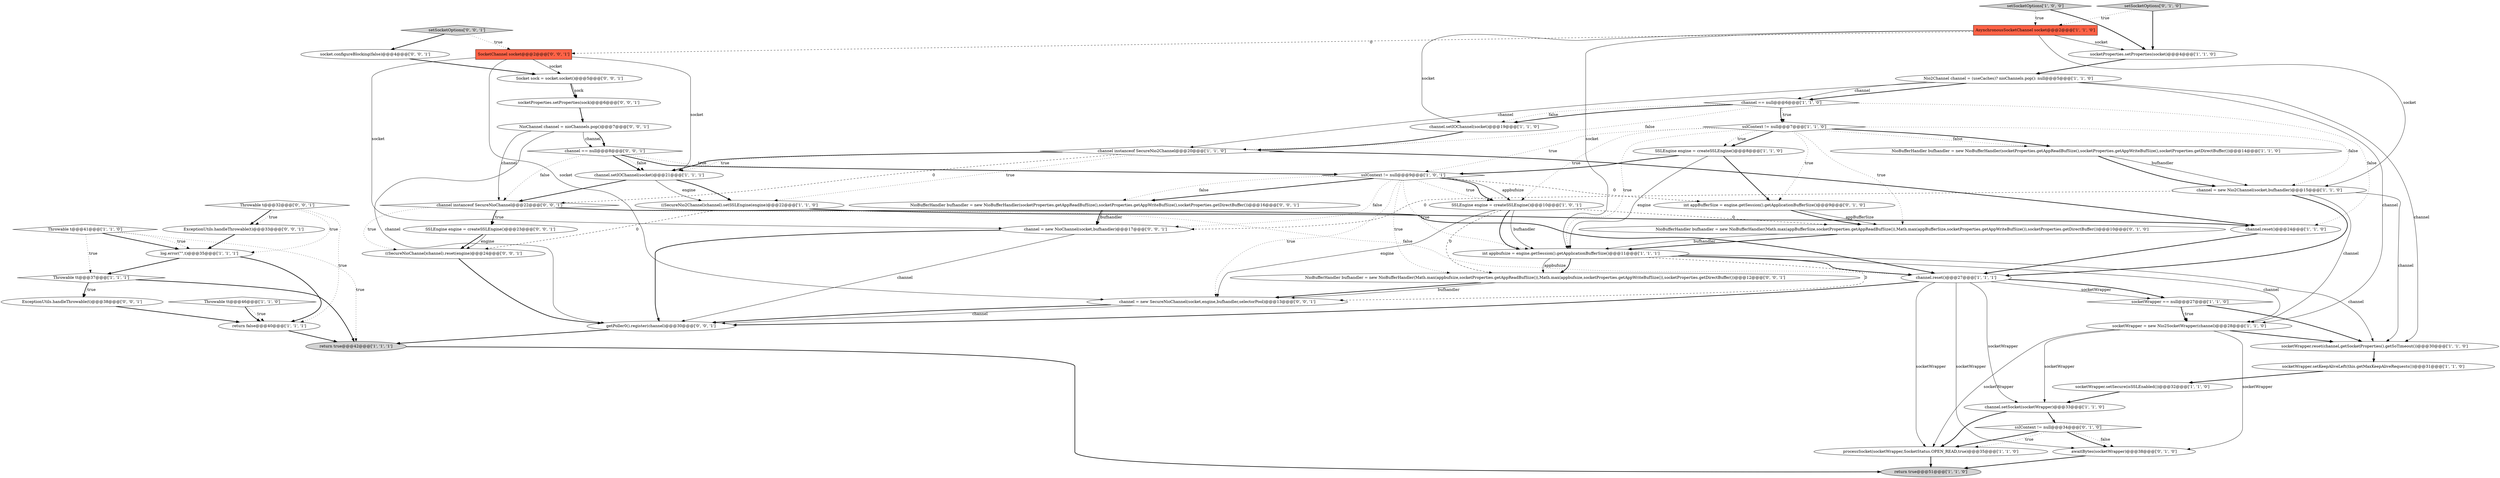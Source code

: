 digraph {
37 [style = filled, label = "Throwable t@@@32@@@['0', '0', '1']", fillcolor = white, shape = diamond image = "AAA0AAABBB3BBB"];
30 [style = filled, label = "channel.setIOChannel(socket)@@@19@@@['1', '1', '0']", fillcolor = white, shape = ellipse image = "AAA0AAABBB1BBB"];
41 [style = filled, label = "NioChannel channel = nioChannels.pop()@@@7@@@['0', '0', '1']", fillcolor = white, shape = ellipse image = "AAA0AAABBB3BBB"];
14 [style = filled, label = "socketWrapper.setSecure(isSSLEnabled())@@@32@@@['1', '1', '0']", fillcolor = white, shape = ellipse image = "AAA0AAABBB1BBB"];
27 [style = filled, label = "return true@@@51@@@['1', '1', '0']", fillcolor = lightgray, shape = ellipse image = "AAA0AAABBB1BBB"];
45 [style = filled, label = "channel = new SecureNioChannel(socket,engine,bufhandler,selectorPool)@@@13@@@['0', '0', '1']", fillcolor = white, shape = ellipse image = "AAA0AAABBB3BBB"];
43 [style = filled, label = "((SecureNioChannel)channel).reset(engine)@@@24@@@['0', '0', '1']", fillcolor = white, shape = ellipse image = "AAA0AAABBB3BBB"];
3 [style = filled, label = "NioBufferHandler bufhandler = new NioBufferHandler(socketProperties.getAppReadBufSize(),socketProperties.getAppWriteBufSize(),socketProperties.getDirectBuffer())@@@14@@@['1', '1', '0']", fillcolor = white, shape = ellipse image = "AAA0AAABBB1BBB"];
5 [style = filled, label = "Throwable tt@@@37@@@['1', '1', '1']", fillcolor = white, shape = diamond image = "AAA0AAABBB1BBB"];
10 [style = filled, label = "channel.setIOChannel(socket)@@@21@@@['1', '1', '1']", fillcolor = white, shape = ellipse image = "AAA0AAABBB1BBB"];
20 [style = filled, label = "channel == null@@@6@@@['1', '1', '0']", fillcolor = white, shape = diamond image = "AAA0AAABBB1BBB"];
34 [style = filled, label = "setSocketOptions['0', '1', '0']", fillcolor = lightgray, shape = diamond image = "AAA0AAABBB2BBB"];
0 [style = filled, label = "log.error(\"\",t)@@@35@@@['1', '1', '1']", fillcolor = white, shape = ellipse image = "AAA0AAABBB1BBB"];
13 [style = filled, label = "sslContext != null@@@7@@@['1', '1', '0']", fillcolor = white, shape = diamond image = "AAA0AAABBB1BBB"];
9 [style = filled, label = "sslContext != null@@@9@@@['1', '0', '1']", fillcolor = white, shape = diamond image = "AAA0AAABBB1BBB"];
22 [style = filled, label = "channel.reset()@@@27@@@['1', '1', '1']", fillcolor = white, shape = ellipse image = "AAA0AAABBB1BBB"];
24 [style = filled, label = "((SecureNio2Channel)channel).setSSLEngine(engine)@@@22@@@['1', '1', '0']", fillcolor = white, shape = ellipse image = "AAA0AAABBB1BBB"];
40 [style = filled, label = "setSocketOptions['0', '0', '1']", fillcolor = lightgray, shape = diamond image = "AAA0AAABBB3BBB"];
12 [style = filled, label = "setSocketOptions['1', '0', '0']", fillcolor = lightgray, shape = diamond image = "AAA0AAABBB1BBB"];
1 [style = filled, label = "Throwable t@@@41@@@['1', '1', '0']", fillcolor = white, shape = diamond image = "AAA0AAABBB1BBB"];
53 [style = filled, label = "NioBufferHandler bufhandler = new NioBufferHandler(socketProperties.getAppReadBufSize(),socketProperties.getAppWriteBufSize(),socketProperties.getDirectBuffer())@@@16@@@['0', '0', '1']", fillcolor = white, shape = ellipse image = "AAA0AAABBB3BBB"];
42 [style = filled, label = "Socket sock = socket.socket()@@@5@@@['0', '0', '1']", fillcolor = white, shape = ellipse image = "AAA0AAABBB3BBB"];
46 [style = filled, label = "channel = new NioChannel(socket,bufhandler)@@@17@@@['0', '0', '1']", fillcolor = white, shape = ellipse image = "AAA0AAABBB3BBB"];
29 [style = filled, label = "int appbufsize = engine.getSession().getApplicationBufferSize()@@@11@@@['1', '1', '1']", fillcolor = white, shape = ellipse image = "AAA0AAABBB1BBB"];
11 [style = filled, label = "AsynchronousSocketChannel socket@@@2@@@['1', '1', '0']", fillcolor = tomato, shape = box image = "AAA0AAABBB1BBB"];
8 [style = filled, label = "socketWrapper == null@@@27@@@['1', '1', '0']", fillcolor = white, shape = diamond image = "AAA0AAABBB1BBB"];
17 [style = filled, label = "SSLEngine engine = createSSLEngine()@@@8@@@['1', '1', '0']", fillcolor = white, shape = ellipse image = "AAA0AAABBB1BBB"];
51 [style = filled, label = "ExceptionUtils.handleThrowable(t)@@@33@@@['0', '0', '1']", fillcolor = white, shape = ellipse image = "AAA0AAABBB3BBB"];
39 [style = filled, label = "channel instanceof SecureNioChannel@@@22@@@['0', '0', '1']", fillcolor = white, shape = diamond image = "AAA0AAABBB3BBB"];
2 [style = filled, label = "socketWrapper.setKeepAliveLeft(this.getMaxKeepAliveRequests())@@@31@@@['1', '1', '0']", fillcolor = white, shape = ellipse image = "AAA0AAABBB1BBB"];
52 [style = filled, label = "socketProperties.setProperties(sock)@@@6@@@['0', '0', '1']", fillcolor = white, shape = ellipse image = "AAA0AAABBB3BBB"];
28 [style = filled, label = "return true@@@42@@@['1', '1', '1']", fillcolor = lightgray, shape = ellipse image = "AAA0AAABBB1BBB"];
44 [style = filled, label = "SocketChannel socket@@@2@@@['0', '0', '1']", fillcolor = tomato, shape = box image = "AAA0AAABBB3BBB"];
48 [style = filled, label = "ExceptionUtils.handleThrowable(t)@@@38@@@['0', '0', '1']", fillcolor = white, shape = ellipse image = "AAA0AAABBB3BBB"];
49 [style = filled, label = "getPoller0().register(channel)@@@30@@@['0', '0', '1']", fillcolor = white, shape = ellipse image = "AAA0AAABBB3BBB"];
50 [style = filled, label = "channel == null@@@8@@@['0', '0', '1']", fillcolor = white, shape = diamond image = "AAA0AAABBB3BBB"];
7 [style = filled, label = "Throwable tt@@@46@@@['1', '1', '0']", fillcolor = white, shape = diamond image = "AAA0AAABBB1BBB"];
32 [style = filled, label = "NioBufferHandler bufhandler = new NioBufferHandler(Math.max(appBufferSize,socketProperties.getAppReadBufSize()),Math.max(appBufferSize,socketProperties.getAppWriteBufSize()),socketProperties.getDirectBuffer())@@@10@@@['0', '1', '0']", fillcolor = white, shape = ellipse image = "AAA1AAABBB2BBB"];
38 [style = filled, label = "socket.configureBlocking(false)@@@4@@@['0', '0', '1']", fillcolor = white, shape = ellipse image = "AAA0AAABBB3BBB"];
26 [style = filled, label = "processSocket(socketWrapper,SocketStatus.OPEN_READ,true)@@@35@@@['1', '1', '0']", fillcolor = white, shape = ellipse image = "AAA0AAABBB1BBB"];
16 [style = filled, label = "channel = new Nio2Channel(socket,bufhandler)@@@15@@@['1', '1', '0']", fillcolor = white, shape = ellipse image = "AAA0AAABBB1BBB"];
25 [style = filled, label = "socketWrapper = new Nio2SocketWrapper(channel)@@@28@@@['1', '1', '0']", fillcolor = white, shape = ellipse image = "AAA0AAABBB1BBB"];
4 [style = filled, label = "socketWrapper.reset(channel,getSocketProperties().getSoTimeout())@@@30@@@['1', '1', '0']", fillcolor = white, shape = ellipse image = "AAA0AAABBB1BBB"];
35 [style = filled, label = "int appBufferSize = engine.getSession().getApplicationBufferSize()@@@9@@@['0', '1', '0']", fillcolor = white, shape = ellipse image = "AAA1AAABBB2BBB"];
19 [style = filled, label = "channel.reset()@@@24@@@['1', '1', '0']", fillcolor = white, shape = ellipse image = "AAA0AAABBB1BBB"];
54 [style = filled, label = "NioBufferHandler bufhandler = new NioBufferHandler(Math.max(appbufsize,socketProperties.getAppReadBufSize()),Math.max(appbufsize,socketProperties.getAppWriteBufSize()),socketProperties.getDirectBuffer())@@@12@@@['0', '0', '1']", fillcolor = white, shape = ellipse image = "AAA0AAABBB3BBB"];
15 [style = filled, label = "channel instanceof SecureNio2Channel@@@20@@@['1', '1', '0']", fillcolor = white, shape = diamond image = "AAA0AAABBB1BBB"];
33 [style = filled, label = "awaitBytes(socketWrapper)@@@38@@@['0', '1', '0']", fillcolor = white, shape = ellipse image = "AAA1AAABBB2BBB"];
36 [style = filled, label = "sslContext != null@@@34@@@['0', '1', '0']", fillcolor = white, shape = diamond image = "AAA1AAABBB2BBB"];
18 [style = filled, label = "return false@@@40@@@['1', '1', '1']", fillcolor = white, shape = ellipse image = "AAA0AAABBB1BBB"];
31 [style = filled, label = "channel.setSocket(socketWrapper)@@@33@@@['1', '1', '0']", fillcolor = white, shape = ellipse image = "AAA0AAABBB1BBB"];
21 [style = filled, label = "SSLEngine engine = createSSLEngine()@@@10@@@['1', '0', '1']", fillcolor = white, shape = ellipse image = "AAA0AAABBB1BBB"];
6 [style = filled, label = "Nio2Channel channel = (useCaches)? nioChannels.pop(): null@@@5@@@['1', '1', '0']", fillcolor = white, shape = ellipse image = "AAA0AAABBB1BBB"];
47 [style = filled, label = "SSLEngine engine = createSSLEngine()@@@23@@@['0', '0', '1']", fillcolor = white, shape = ellipse image = "AAA0AAABBB3BBB"];
23 [style = filled, label = "socketProperties.setProperties(socket)@@@4@@@['1', '1', '0']", fillcolor = white, shape = ellipse image = "AAA0AAABBB1BBB"];
42->52 [style = solid, label="sock"];
20->19 [style = dotted, label="false"];
25->33 [style = solid, label="socketWrapper"];
13->29 [style = dotted, label="true"];
7->18 [style = dotted, label="true"];
37->51 [style = bold, label=""];
10->24 [style = bold, label=""];
50->9 [style = dotted, label="true"];
50->9 [style = bold, label=""];
1->0 [style = dotted, label="true"];
10->39 [style = bold, label=""];
44->46 [style = solid, label="socket"];
22->8 [style = solid, label="socketWrapper"];
21->54 [style = dashed, label="0"];
34->23 [style = bold, label=""];
35->32 [style = solid, label="appBufferSize"];
19->22 [style = bold, label=""];
6->20 [style = solid, label="channel"];
12->23 [style = bold, label=""];
29->54 [style = bold, label=""];
18->28 [style = bold, label=""];
35->32 [style = bold, label=""];
4->2 [style = bold, label=""];
54->45 [style = bold, label=""];
6->15 [style = solid, label="channel"];
9->21 [style = solid, label="appbufsize"];
29->4 [style = solid, label="channel"];
3->16 [style = solid, label="bufhandler"];
41->49 [style = solid, label="channel"];
15->39 [style = dashed, label="0"];
36->33 [style = dotted, label="false"];
20->30 [style = bold, label=""];
1->5 [style = dotted, label="true"];
53->46 [style = solid, label="bufhandler"];
8->25 [style = bold, label=""];
38->42 [style = bold, label=""];
39->43 [style = dotted, label="true"];
39->47 [style = bold, label=""];
41->39 [style = solid, label="channel"];
1->28 [style = dotted, label="true"];
39->22 [style = bold, label=""];
49->28 [style = bold, label=""];
31->36 [style = bold, label=""];
24->43 [style = dashed, label="0"];
5->28 [style = bold, label=""];
5->48 [style = dotted, label="true"];
44->10 [style = solid, label="socket"];
39->22 [style = dotted, label="false"];
33->27 [style = bold, label=""];
47->43 [style = bold, label=""];
34->11 [style = dotted, label="true"];
39->47 [style = dotted, label="true"];
11->30 [style = solid, label="socket"];
22->33 [style = solid, label="socketWrapper"];
12->11 [style = dotted, label="true"];
15->19 [style = bold, label=""];
8->25 [style = dotted, label="true"];
6->20 [style = bold, label=""];
31->26 [style = bold, label=""];
11->23 [style = solid, label="socket"];
46->49 [style = solid, label="channel"];
48->18 [style = bold, label=""];
15->10 [style = dotted, label="true"];
9->46 [style = dotted, label="false"];
28->27 [style = bold, label=""];
9->45 [style = dotted, label="true"];
16->4 [style = solid, label="channel"];
36->26 [style = dotted, label="true"];
29->45 [style = dashed, label="0"];
13->3 [style = dotted, label="false"];
42->52 [style = bold, label=""];
13->35 [style = dotted, label="true"];
16->25 [style = solid, label="channel"];
17->29 [style = solid, label="engine"];
17->9 [style = bold, label=""];
9->54 [style = dotted, label="true"];
20->30 [style = dotted, label="false"];
44->42 [style = solid, label="socket"];
25->26 [style = solid, label="socketWrapper"];
9->53 [style = bold, label=""];
29->54 [style = solid, label="appbufsize"];
32->29 [style = bold, label=""];
41->50 [style = solid, label="channel"];
20->15 [style = dotted, label="false"];
1->0 [style = bold, label=""];
53->46 [style = bold, label=""];
43->49 [style = bold, label=""];
44->45 [style = solid, label="socket"];
45->49 [style = solid, label="channel"];
13->17 [style = bold, label=""];
7->18 [style = bold, label=""];
16->22 [style = bold, label=""];
13->9 [style = dotted, label="true"];
13->16 [style = dotted, label="false"];
50->39 [style = dotted, label="false"];
13->17 [style = dotted, label="true"];
6->25 [style = solid, label="channel"];
9->21 [style = dotted, label="true"];
14->31 [style = bold, label=""];
50->10 [style = bold, label=""];
21->32 [style = dashed, label="0"];
23->6 [style = bold, label=""];
20->13 [style = bold, label=""];
6->4 [style = solid, label="channel"];
9->29 [style = dotted, label="true"];
37->51 [style = dotted, label="true"];
25->31 [style = solid, label="socketWrapper"];
22->26 [style = solid, label="socketWrapper"];
20->13 [style = dotted, label="true"];
16->46 [style = dashed, label="0"];
36->33 [style = bold, label=""];
13->3 [style = bold, label=""];
24->19 [style = bold, label=""];
11->44 [style = dashed, label="0"];
3->16 [style = bold, label=""];
15->10 [style = bold, label=""];
15->24 [style = dotted, label="true"];
40->38 [style = bold, label=""];
17->35 [style = bold, label=""];
50->10 [style = dotted, label="false"];
13->21 [style = dotted, label="true"];
46->49 [style = bold, label=""];
22->8 [style = bold, label=""];
40->44 [style = dotted, label="true"];
10->24 [style = solid, label="engine"];
8->4 [style = bold, label=""];
30->15 [style = bold, label=""];
11->29 [style = solid, label="socket"];
37->0 [style = dotted, label="true"];
41->50 [style = bold, label=""];
9->21 [style = bold, label=""];
51->0 [style = bold, label=""];
26->27 [style = bold, label=""];
21->29 [style = bold, label=""];
22->31 [style = solid, label="socketWrapper"];
45->49 [style = bold, label=""];
13->32 [style = dotted, label="true"];
37->18 [style = dotted, label="true"];
25->4 [style = bold, label=""];
32->29 [style = solid, label="bufhandler"];
22->49 [style = bold, label=""];
52->41 [style = bold, label=""];
36->26 [style = bold, label=""];
29->25 [style = solid, label="channel"];
5->48 [style = bold, label=""];
29->22 [style = bold, label=""];
47->43 [style = solid, label="engine"];
2->14 [style = bold, label=""];
11->16 [style = solid, label="socket"];
9->35 [style = dashed, label="0"];
21->29 [style = solid, label="bufhandler"];
0->5 [style = bold, label=""];
9->53 [style = dotted, label="false"];
21->45 [style = solid, label="engine"];
54->45 [style = solid, label="bufhandler"];
0->18 [style = bold, label=""];
}
